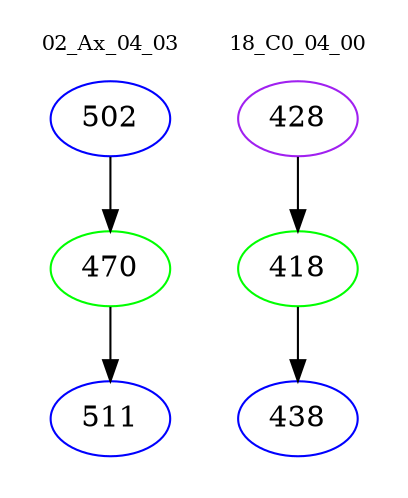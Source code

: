 digraph{
subgraph cluster_0 {
color = white
label = "02_Ax_04_03";
fontsize=10;
T0_502 [label="502", color="blue"]
T0_502 -> T0_470 [color="black"]
T0_470 [label="470", color="green"]
T0_470 -> T0_511 [color="black"]
T0_511 [label="511", color="blue"]
}
subgraph cluster_1 {
color = white
label = "18_C0_04_00";
fontsize=10;
T1_428 [label="428", color="purple"]
T1_428 -> T1_418 [color="black"]
T1_418 [label="418", color="green"]
T1_418 -> T1_438 [color="black"]
T1_438 [label="438", color="blue"]
}
}
